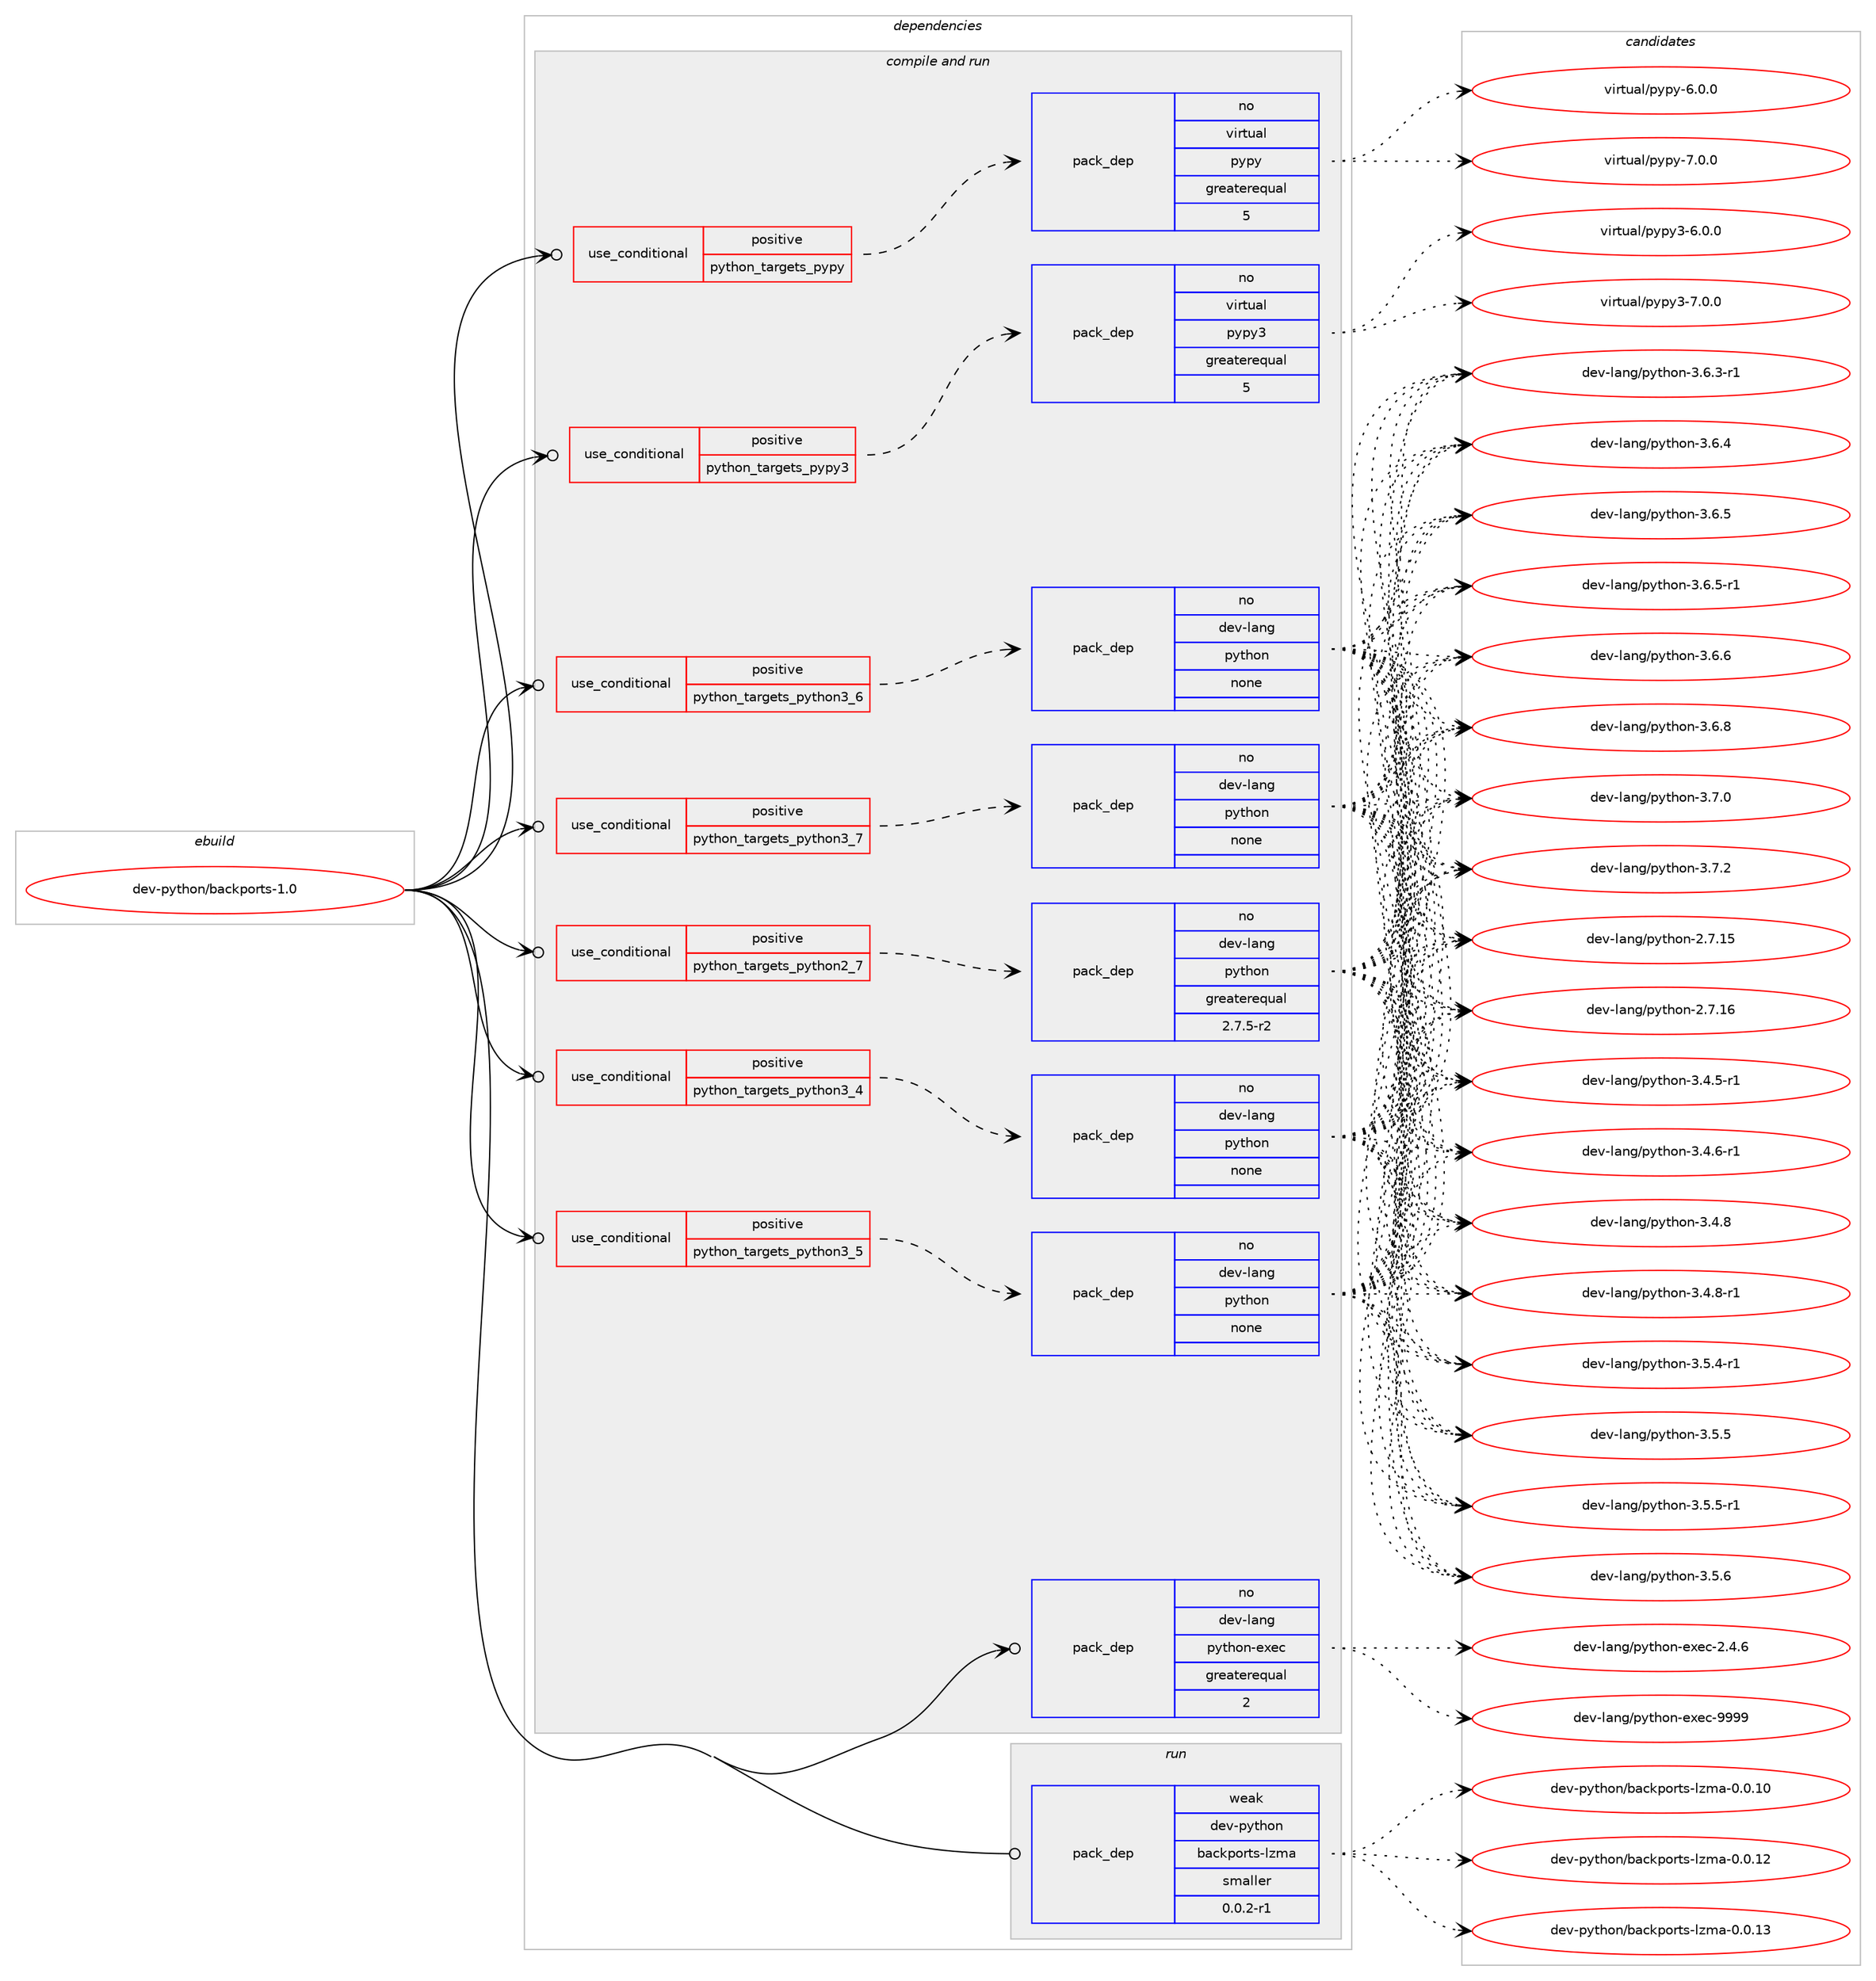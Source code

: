 digraph prolog {

# *************
# Graph options
# *************

newrank=true;
concentrate=true;
compound=true;
graph [rankdir=LR,fontname=Helvetica,fontsize=10,ranksep=1.5];#, ranksep=2.5, nodesep=0.2];
edge  [arrowhead=vee];
node  [fontname=Helvetica,fontsize=10];

# **********
# The ebuild
# **********

subgraph cluster_leftcol {
color=gray;
rank=same;
label=<<i>ebuild</i>>;
id [label="dev-python/backports-1.0", color=red, width=4, href="../dev-python/backports-1.0.svg"];
}

# ****************
# The dependencies
# ****************

subgraph cluster_midcol {
color=gray;
label=<<i>dependencies</i>>;
subgraph cluster_compile {
fillcolor="#eeeeee";
style=filled;
label=<<i>compile</i>>;
}
subgraph cluster_compileandrun {
fillcolor="#eeeeee";
style=filled;
label=<<i>compile and run</i>>;
subgraph cond371395 {
dependency1400202 [label=<<TABLE BORDER="0" CELLBORDER="1" CELLSPACING="0" CELLPADDING="4"><TR><TD ROWSPAN="3" CELLPADDING="10">use_conditional</TD></TR><TR><TD>positive</TD></TR><TR><TD>python_targets_pypy</TD></TR></TABLE>>, shape=none, color=red];
subgraph pack1005580 {
dependency1400203 [label=<<TABLE BORDER="0" CELLBORDER="1" CELLSPACING="0" CELLPADDING="4" WIDTH="220"><TR><TD ROWSPAN="6" CELLPADDING="30">pack_dep</TD></TR><TR><TD WIDTH="110">no</TD></TR><TR><TD>virtual</TD></TR><TR><TD>pypy</TD></TR><TR><TD>greaterequal</TD></TR><TR><TD>5</TD></TR></TABLE>>, shape=none, color=blue];
}
dependency1400202:e -> dependency1400203:w [weight=20,style="dashed",arrowhead="vee"];
}
id:e -> dependency1400202:w [weight=20,style="solid",arrowhead="odotvee"];
subgraph cond371396 {
dependency1400204 [label=<<TABLE BORDER="0" CELLBORDER="1" CELLSPACING="0" CELLPADDING="4"><TR><TD ROWSPAN="3" CELLPADDING="10">use_conditional</TD></TR><TR><TD>positive</TD></TR><TR><TD>python_targets_pypy3</TD></TR></TABLE>>, shape=none, color=red];
subgraph pack1005581 {
dependency1400205 [label=<<TABLE BORDER="0" CELLBORDER="1" CELLSPACING="0" CELLPADDING="4" WIDTH="220"><TR><TD ROWSPAN="6" CELLPADDING="30">pack_dep</TD></TR><TR><TD WIDTH="110">no</TD></TR><TR><TD>virtual</TD></TR><TR><TD>pypy3</TD></TR><TR><TD>greaterequal</TD></TR><TR><TD>5</TD></TR></TABLE>>, shape=none, color=blue];
}
dependency1400204:e -> dependency1400205:w [weight=20,style="dashed",arrowhead="vee"];
}
id:e -> dependency1400204:w [weight=20,style="solid",arrowhead="odotvee"];
subgraph cond371397 {
dependency1400206 [label=<<TABLE BORDER="0" CELLBORDER="1" CELLSPACING="0" CELLPADDING="4"><TR><TD ROWSPAN="3" CELLPADDING="10">use_conditional</TD></TR><TR><TD>positive</TD></TR><TR><TD>python_targets_python2_7</TD></TR></TABLE>>, shape=none, color=red];
subgraph pack1005582 {
dependency1400207 [label=<<TABLE BORDER="0" CELLBORDER="1" CELLSPACING="0" CELLPADDING="4" WIDTH="220"><TR><TD ROWSPAN="6" CELLPADDING="30">pack_dep</TD></TR><TR><TD WIDTH="110">no</TD></TR><TR><TD>dev-lang</TD></TR><TR><TD>python</TD></TR><TR><TD>greaterequal</TD></TR><TR><TD>2.7.5-r2</TD></TR></TABLE>>, shape=none, color=blue];
}
dependency1400206:e -> dependency1400207:w [weight=20,style="dashed",arrowhead="vee"];
}
id:e -> dependency1400206:w [weight=20,style="solid",arrowhead="odotvee"];
subgraph cond371398 {
dependency1400208 [label=<<TABLE BORDER="0" CELLBORDER="1" CELLSPACING="0" CELLPADDING="4"><TR><TD ROWSPAN="3" CELLPADDING="10">use_conditional</TD></TR><TR><TD>positive</TD></TR><TR><TD>python_targets_python3_4</TD></TR></TABLE>>, shape=none, color=red];
subgraph pack1005583 {
dependency1400209 [label=<<TABLE BORDER="0" CELLBORDER="1" CELLSPACING="0" CELLPADDING="4" WIDTH="220"><TR><TD ROWSPAN="6" CELLPADDING="30">pack_dep</TD></TR><TR><TD WIDTH="110">no</TD></TR><TR><TD>dev-lang</TD></TR><TR><TD>python</TD></TR><TR><TD>none</TD></TR><TR><TD></TD></TR></TABLE>>, shape=none, color=blue];
}
dependency1400208:e -> dependency1400209:w [weight=20,style="dashed",arrowhead="vee"];
}
id:e -> dependency1400208:w [weight=20,style="solid",arrowhead="odotvee"];
subgraph cond371399 {
dependency1400210 [label=<<TABLE BORDER="0" CELLBORDER="1" CELLSPACING="0" CELLPADDING="4"><TR><TD ROWSPAN="3" CELLPADDING="10">use_conditional</TD></TR><TR><TD>positive</TD></TR><TR><TD>python_targets_python3_5</TD></TR></TABLE>>, shape=none, color=red];
subgraph pack1005584 {
dependency1400211 [label=<<TABLE BORDER="0" CELLBORDER="1" CELLSPACING="0" CELLPADDING="4" WIDTH="220"><TR><TD ROWSPAN="6" CELLPADDING="30">pack_dep</TD></TR><TR><TD WIDTH="110">no</TD></TR><TR><TD>dev-lang</TD></TR><TR><TD>python</TD></TR><TR><TD>none</TD></TR><TR><TD></TD></TR></TABLE>>, shape=none, color=blue];
}
dependency1400210:e -> dependency1400211:w [weight=20,style="dashed",arrowhead="vee"];
}
id:e -> dependency1400210:w [weight=20,style="solid",arrowhead="odotvee"];
subgraph cond371400 {
dependency1400212 [label=<<TABLE BORDER="0" CELLBORDER="1" CELLSPACING="0" CELLPADDING="4"><TR><TD ROWSPAN="3" CELLPADDING="10">use_conditional</TD></TR><TR><TD>positive</TD></TR><TR><TD>python_targets_python3_6</TD></TR></TABLE>>, shape=none, color=red];
subgraph pack1005585 {
dependency1400213 [label=<<TABLE BORDER="0" CELLBORDER="1" CELLSPACING="0" CELLPADDING="4" WIDTH="220"><TR><TD ROWSPAN="6" CELLPADDING="30">pack_dep</TD></TR><TR><TD WIDTH="110">no</TD></TR><TR><TD>dev-lang</TD></TR><TR><TD>python</TD></TR><TR><TD>none</TD></TR><TR><TD></TD></TR></TABLE>>, shape=none, color=blue];
}
dependency1400212:e -> dependency1400213:w [weight=20,style="dashed",arrowhead="vee"];
}
id:e -> dependency1400212:w [weight=20,style="solid",arrowhead="odotvee"];
subgraph cond371401 {
dependency1400214 [label=<<TABLE BORDER="0" CELLBORDER="1" CELLSPACING="0" CELLPADDING="4"><TR><TD ROWSPAN="3" CELLPADDING="10">use_conditional</TD></TR><TR><TD>positive</TD></TR><TR><TD>python_targets_python3_7</TD></TR></TABLE>>, shape=none, color=red];
subgraph pack1005586 {
dependency1400215 [label=<<TABLE BORDER="0" CELLBORDER="1" CELLSPACING="0" CELLPADDING="4" WIDTH="220"><TR><TD ROWSPAN="6" CELLPADDING="30">pack_dep</TD></TR><TR><TD WIDTH="110">no</TD></TR><TR><TD>dev-lang</TD></TR><TR><TD>python</TD></TR><TR><TD>none</TD></TR><TR><TD></TD></TR></TABLE>>, shape=none, color=blue];
}
dependency1400214:e -> dependency1400215:w [weight=20,style="dashed",arrowhead="vee"];
}
id:e -> dependency1400214:w [weight=20,style="solid",arrowhead="odotvee"];
subgraph pack1005587 {
dependency1400216 [label=<<TABLE BORDER="0" CELLBORDER="1" CELLSPACING="0" CELLPADDING="4" WIDTH="220"><TR><TD ROWSPAN="6" CELLPADDING="30">pack_dep</TD></TR><TR><TD WIDTH="110">no</TD></TR><TR><TD>dev-lang</TD></TR><TR><TD>python-exec</TD></TR><TR><TD>greaterequal</TD></TR><TR><TD>2</TD></TR></TABLE>>, shape=none, color=blue];
}
id:e -> dependency1400216:w [weight=20,style="solid",arrowhead="odotvee"];
}
subgraph cluster_run {
fillcolor="#eeeeee";
style=filled;
label=<<i>run</i>>;
subgraph pack1005588 {
dependency1400217 [label=<<TABLE BORDER="0" CELLBORDER="1" CELLSPACING="0" CELLPADDING="4" WIDTH="220"><TR><TD ROWSPAN="6" CELLPADDING="30">pack_dep</TD></TR><TR><TD WIDTH="110">weak</TD></TR><TR><TD>dev-python</TD></TR><TR><TD>backports-lzma</TD></TR><TR><TD>smaller</TD></TR><TR><TD>0.0.2-r1</TD></TR></TABLE>>, shape=none, color=blue];
}
id:e -> dependency1400217:w [weight=20,style="solid",arrowhead="odot"];
}
}

# **************
# The candidates
# **************

subgraph cluster_choices {
rank=same;
color=gray;
label=<<i>candidates</i>>;

subgraph choice1005580 {
color=black;
nodesep=1;
choice1181051141161179710847112121112121455446484648 [label="virtual/pypy-6.0.0", color=red, width=4,href="../virtual/pypy-6.0.0.svg"];
choice1181051141161179710847112121112121455546484648 [label="virtual/pypy-7.0.0", color=red, width=4,href="../virtual/pypy-7.0.0.svg"];
dependency1400203:e -> choice1181051141161179710847112121112121455446484648:w [style=dotted,weight="100"];
dependency1400203:e -> choice1181051141161179710847112121112121455546484648:w [style=dotted,weight="100"];
}
subgraph choice1005581 {
color=black;
nodesep=1;
choice118105114116117971084711212111212151455446484648 [label="virtual/pypy3-6.0.0", color=red, width=4,href="../virtual/pypy3-6.0.0.svg"];
choice118105114116117971084711212111212151455546484648 [label="virtual/pypy3-7.0.0", color=red, width=4,href="../virtual/pypy3-7.0.0.svg"];
dependency1400205:e -> choice118105114116117971084711212111212151455446484648:w [style=dotted,weight="100"];
dependency1400205:e -> choice118105114116117971084711212111212151455546484648:w [style=dotted,weight="100"];
}
subgraph choice1005582 {
color=black;
nodesep=1;
choice10010111845108971101034711212111610411111045504655464953 [label="dev-lang/python-2.7.15", color=red, width=4,href="../dev-lang/python-2.7.15.svg"];
choice10010111845108971101034711212111610411111045504655464954 [label="dev-lang/python-2.7.16", color=red, width=4,href="../dev-lang/python-2.7.16.svg"];
choice1001011184510897110103471121211161041111104551465246534511449 [label="dev-lang/python-3.4.5-r1", color=red, width=4,href="../dev-lang/python-3.4.5-r1.svg"];
choice1001011184510897110103471121211161041111104551465246544511449 [label="dev-lang/python-3.4.6-r1", color=red, width=4,href="../dev-lang/python-3.4.6-r1.svg"];
choice100101118451089711010347112121116104111110455146524656 [label="dev-lang/python-3.4.8", color=red, width=4,href="../dev-lang/python-3.4.8.svg"];
choice1001011184510897110103471121211161041111104551465246564511449 [label="dev-lang/python-3.4.8-r1", color=red, width=4,href="../dev-lang/python-3.4.8-r1.svg"];
choice1001011184510897110103471121211161041111104551465346524511449 [label="dev-lang/python-3.5.4-r1", color=red, width=4,href="../dev-lang/python-3.5.4-r1.svg"];
choice100101118451089711010347112121116104111110455146534653 [label="dev-lang/python-3.5.5", color=red, width=4,href="../dev-lang/python-3.5.5.svg"];
choice1001011184510897110103471121211161041111104551465346534511449 [label="dev-lang/python-3.5.5-r1", color=red, width=4,href="../dev-lang/python-3.5.5-r1.svg"];
choice100101118451089711010347112121116104111110455146534654 [label="dev-lang/python-3.5.6", color=red, width=4,href="../dev-lang/python-3.5.6.svg"];
choice1001011184510897110103471121211161041111104551465446514511449 [label="dev-lang/python-3.6.3-r1", color=red, width=4,href="../dev-lang/python-3.6.3-r1.svg"];
choice100101118451089711010347112121116104111110455146544652 [label="dev-lang/python-3.6.4", color=red, width=4,href="../dev-lang/python-3.6.4.svg"];
choice100101118451089711010347112121116104111110455146544653 [label="dev-lang/python-3.6.5", color=red, width=4,href="../dev-lang/python-3.6.5.svg"];
choice1001011184510897110103471121211161041111104551465446534511449 [label="dev-lang/python-3.6.5-r1", color=red, width=4,href="../dev-lang/python-3.6.5-r1.svg"];
choice100101118451089711010347112121116104111110455146544654 [label="dev-lang/python-3.6.6", color=red, width=4,href="../dev-lang/python-3.6.6.svg"];
choice100101118451089711010347112121116104111110455146544656 [label="dev-lang/python-3.6.8", color=red, width=4,href="../dev-lang/python-3.6.8.svg"];
choice100101118451089711010347112121116104111110455146554648 [label="dev-lang/python-3.7.0", color=red, width=4,href="../dev-lang/python-3.7.0.svg"];
choice100101118451089711010347112121116104111110455146554650 [label="dev-lang/python-3.7.2", color=red, width=4,href="../dev-lang/python-3.7.2.svg"];
dependency1400207:e -> choice10010111845108971101034711212111610411111045504655464953:w [style=dotted,weight="100"];
dependency1400207:e -> choice10010111845108971101034711212111610411111045504655464954:w [style=dotted,weight="100"];
dependency1400207:e -> choice1001011184510897110103471121211161041111104551465246534511449:w [style=dotted,weight="100"];
dependency1400207:e -> choice1001011184510897110103471121211161041111104551465246544511449:w [style=dotted,weight="100"];
dependency1400207:e -> choice100101118451089711010347112121116104111110455146524656:w [style=dotted,weight="100"];
dependency1400207:e -> choice1001011184510897110103471121211161041111104551465246564511449:w [style=dotted,weight="100"];
dependency1400207:e -> choice1001011184510897110103471121211161041111104551465346524511449:w [style=dotted,weight="100"];
dependency1400207:e -> choice100101118451089711010347112121116104111110455146534653:w [style=dotted,weight="100"];
dependency1400207:e -> choice1001011184510897110103471121211161041111104551465346534511449:w [style=dotted,weight="100"];
dependency1400207:e -> choice100101118451089711010347112121116104111110455146534654:w [style=dotted,weight="100"];
dependency1400207:e -> choice1001011184510897110103471121211161041111104551465446514511449:w [style=dotted,weight="100"];
dependency1400207:e -> choice100101118451089711010347112121116104111110455146544652:w [style=dotted,weight="100"];
dependency1400207:e -> choice100101118451089711010347112121116104111110455146544653:w [style=dotted,weight="100"];
dependency1400207:e -> choice1001011184510897110103471121211161041111104551465446534511449:w [style=dotted,weight="100"];
dependency1400207:e -> choice100101118451089711010347112121116104111110455146544654:w [style=dotted,weight="100"];
dependency1400207:e -> choice100101118451089711010347112121116104111110455146544656:w [style=dotted,weight="100"];
dependency1400207:e -> choice100101118451089711010347112121116104111110455146554648:w [style=dotted,weight="100"];
dependency1400207:e -> choice100101118451089711010347112121116104111110455146554650:w [style=dotted,weight="100"];
}
subgraph choice1005583 {
color=black;
nodesep=1;
choice10010111845108971101034711212111610411111045504655464953 [label="dev-lang/python-2.7.15", color=red, width=4,href="../dev-lang/python-2.7.15.svg"];
choice10010111845108971101034711212111610411111045504655464954 [label="dev-lang/python-2.7.16", color=red, width=4,href="../dev-lang/python-2.7.16.svg"];
choice1001011184510897110103471121211161041111104551465246534511449 [label="dev-lang/python-3.4.5-r1", color=red, width=4,href="../dev-lang/python-3.4.5-r1.svg"];
choice1001011184510897110103471121211161041111104551465246544511449 [label="dev-lang/python-3.4.6-r1", color=red, width=4,href="../dev-lang/python-3.4.6-r1.svg"];
choice100101118451089711010347112121116104111110455146524656 [label="dev-lang/python-3.4.8", color=red, width=4,href="../dev-lang/python-3.4.8.svg"];
choice1001011184510897110103471121211161041111104551465246564511449 [label="dev-lang/python-3.4.8-r1", color=red, width=4,href="../dev-lang/python-3.4.8-r1.svg"];
choice1001011184510897110103471121211161041111104551465346524511449 [label="dev-lang/python-3.5.4-r1", color=red, width=4,href="../dev-lang/python-3.5.4-r1.svg"];
choice100101118451089711010347112121116104111110455146534653 [label="dev-lang/python-3.5.5", color=red, width=4,href="../dev-lang/python-3.5.5.svg"];
choice1001011184510897110103471121211161041111104551465346534511449 [label="dev-lang/python-3.5.5-r1", color=red, width=4,href="../dev-lang/python-3.5.5-r1.svg"];
choice100101118451089711010347112121116104111110455146534654 [label="dev-lang/python-3.5.6", color=red, width=4,href="../dev-lang/python-3.5.6.svg"];
choice1001011184510897110103471121211161041111104551465446514511449 [label="dev-lang/python-3.6.3-r1", color=red, width=4,href="../dev-lang/python-3.6.3-r1.svg"];
choice100101118451089711010347112121116104111110455146544652 [label="dev-lang/python-3.6.4", color=red, width=4,href="../dev-lang/python-3.6.4.svg"];
choice100101118451089711010347112121116104111110455146544653 [label="dev-lang/python-3.6.5", color=red, width=4,href="../dev-lang/python-3.6.5.svg"];
choice1001011184510897110103471121211161041111104551465446534511449 [label="dev-lang/python-3.6.5-r1", color=red, width=4,href="../dev-lang/python-3.6.5-r1.svg"];
choice100101118451089711010347112121116104111110455146544654 [label="dev-lang/python-3.6.6", color=red, width=4,href="../dev-lang/python-3.6.6.svg"];
choice100101118451089711010347112121116104111110455146544656 [label="dev-lang/python-3.6.8", color=red, width=4,href="../dev-lang/python-3.6.8.svg"];
choice100101118451089711010347112121116104111110455146554648 [label="dev-lang/python-3.7.0", color=red, width=4,href="../dev-lang/python-3.7.0.svg"];
choice100101118451089711010347112121116104111110455146554650 [label="dev-lang/python-3.7.2", color=red, width=4,href="../dev-lang/python-3.7.2.svg"];
dependency1400209:e -> choice10010111845108971101034711212111610411111045504655464953:w [style=dotted,weight="100"];
dependency1400209:e -> choice10010111845108971101034711212111610411111045504655464954:w [style=dotted,weight="100"];
dependency1400209:e -> choice1001011184510897110103471121211161041111104551465246534511449:w [style=dotted,weight="100"];
dependency1400209:e -> choice1001011184510897110103471121211161041111104551465246544511449:w [style=dotted,weight="100"];
dependency1400209:e -> choice100101118451089711010347112121116104111110455146524656:w [style=dotted,weight="100"];
dependency1400209:e -> choice1001011184510897110103471121211161041111104551465246564511449:w [style=dotted,weight="100"];
dependency1400209:e -> choice1001011184510897110103471121211161041111104551465346524511449:w [style=dotted,weight="100"];
dependency1400209:e -> choice100101118451089711010347112121116104111110455146534653:w [style=dotted,weight="100"];
dependency1400209:e -> choice1001011184510897110103471121211161041111104551465346534511449:w [style=dotted,weight="100"];
dependency1400209:e -> choice100101118451089711010347112121116104111110455146534654:w [style=dotted,weight="100"];
dependency1400209:e -> choice1001011184510897110103471121211161041111104551465446514511449:w [style=dotted,weight="100"];
dependency1400209:e -> choice100101118451089711010347112121116104111110455146544652:w [style=dotted,weight="100"];
dependency1400209:e -> choice100101118451089711010347112121116104111110455146544653:w [style=dotted,weight="100"];
dependency1400209:e -> choice1001011184510897110103471121211161041111104551465446534511449:w [style=dotted,weight="100"];
dependency1400209:e -> choice100101118451089711010347112121116104111110455146544654:w [style=dotted,weight="100"];
dependency1400209:e -> choice100101118451089711010347112121116104111110455146544656:w [style=dotted,weight="100"];
dependency1400209:e -> choice100101118451089711010347112121116104111110455146554648:w [style=dotted,weight="100"];
dependency1400209:e -> choice100101118451089711010347112121116104111110455146554650:w [style=dotted,weight="100"];
}
subgraph choice1005584 {
color=black;
nodesep=1;
choice10010111845108971101034711212111610411111045504655464953 [label="dev-lang/python-2.7.15", color=red, width=4,href="../dev-lang/python-2.7.15.svg"];
choice10010111845108971101034711212111610411111045504655464954 [label="dev-lang/python-2.7.16", color=red, width=4,href="../dev-lang/python-2.7.16.svg"];
choice1001011184510897110103471121211161041111104551465246534511449 [label="dev-lang/python-3.4.5-r1", color=red, width=4,href="../dev-lang/python-3.4.5-r1.svg"];
choice1001011184510897110103471121211161041111104551465246544511449 [label="dev-lang/python-3.4.6-r1", color=red, width=4,href="../dev-lang/python-3.4.6-r1.svg"];
choice100101118451089711010347112121116104111110455146524656 [label="dev-lang/python-3.4.8", color=red, width=4,href="../dev-lang/python-3.4.8.svg"];
choice1001011184510897110103471121211161041111104551465246564511449 [label="dev-lang/python-3.4.8-r1", color=red, width=4,href="../dev-lang/python-3.4.8-r1.svg"];
choice1001011184510897110103471121211161041111104551465346524511449 [label="dev-lang/python-3.5.4-r1", color=red, width=4,href="../dev-lang/python-3.5.4-r1.svg"];
choice100101118451089711010347112121116104111110455146534653 [label="dev-lang/python-3.5.5", color=red, width=4,href="../dev-lang/python-3.5.5.svg"];
choice1001011184510897110103471121211161041111104551465346534511449 [label="dev-lang/python-3.5.5-r1", color=red, width=4,href="../dev-lang/python-3.5.5-r1.svg"];
choice100101118451089711010347112121116104111110455146534654 [label="dev-lang/python-3.5.6", color=red, width=4,href="../dev-lang/python-3.5.6.svg"];
choice1001011184510897110103471121211161041111104551465446514511449 [label="dev-lang/python-3.6.3-r1", color=red, width=4,href="../dev-lang/python-3.6.3-r1.svg"];
choice100101118451089711010347112121116104111110455146544652 [label="dev-lang/python-3.6.4", color=red, width=4,href="../dev-lang/python-3.6.4.svg"];
choice100101118451089711010347112121116104111110455146544653 [label="dev-lang/python-3.6.5", color=red, width=4,href="../dev-lang/python-3.6.5.svg"];
choice1001011184510897110103471121211161041111104551465446534511449 [label="dev-lang/python-3.6.5-r1", color=red, width=4,href="../dev-lang/python-3.6.5-r1.svg"];
choice100101118451089711010347112121116104111110455146544654 [label="dev-lang/python-3.6.6", color=red, width=4,href="../dev-lang/python-3.6.6.svg"];
choice100101118451089711010347112121116104111110455146544656 [label="dev-lang/python-3.6.8", color=red, width=4,href="../dev-lang/python-3.6.8.svg"];
choice100101118451089711010347112121116104111110455146554648 [label="dev-lang/python-3.7.0", color=red, width=4,href="../dev-lang/python-3.7.0.svg"];
choice100101118451089711010347112121116104111110455146554650 [label="dev-lang/python-3.7.2", color=red, width=4,href="../dev-lang/python-3.7.2.svg"];
dependency1400211:e -> choice10010111845108971101034711212111610411111045504655464953:w [style=dotted,weight="100"];
dependency1400211:e -> choice10010111845108971101034711212111610411111045504655464954:w [style=dotted,weight="100"];
dependency1400211:e -> choice1001011184510897110103471121211161041111104551465246534511449:w [style=dotted,weight="100"];
dependency1400211:e -> choice1001011184510897110103471121211161041111104551465246544511449:w [style=dotted,weight="100"];
dependency1400211:e -> choice100101118451089711010347112121116104111110455146524656:w [style=dotted,weight="100"];
dependency1400211:e -> choice1001011184510897110103471121211161041111104551465246564511449:w [style=dotted,weight="100"];
dependency1400211:e -> choice1001011184510897110103471121211161041111104551465346524511449:w [style=dotted,weight="100"];
dependency1400211:e -> choice100101118451089711010347112121116104111110455146534653:w [style=dotted,weight="100"];
dependency1400211:e -> choice1001011184510897110103471121211161041111104551465346534511449:w [style=dotted,weight="100"];
dependency1400211:e -> choice100101118451089711010347112121116104111110455146534654:w [style=dotted,weight="100"];
dependency1400211:e -> choice1001011184510897110103471121211161041111104551465446514511449:w [style=dotted,weight="100"];
dependency1400211:e -> choice100101118451089711010347112121116104111110455146544652:w [style=dotted,weight="100"];
dependency1400211:e -> choice100101118451089711010347112121116104111110455146544653:w [style=dotted,weight="100"];
dependency1400211:e -> choice1001011184510897110103471121211161041111104551465446534511449:w [style=dotted,weight="100"];
dependency1400211:e -> choice100101118451089711010347112121116104111110455146544654:w [style=dotted,weight="100"];
dependency1400211:e -> choice100101118451089711010347112121116104111110455146544656:w [style=dotted,weight="100"];
dependency1400211:e -> choice100101118451089711010347112121116104111110455146554648:w [style=dotted,weight="100"];
dependency1400211:e -> choice100101118451089711010347112121116104111110455146554650:w [style=dotted,weight="100"];
}
subgraph choice1005585 {
color=black;
nodesep=1;
choice10010111845108971101034711212111610411111045504655464953 [label="dev-lang/python-2.7.15", color=red, width=4,href="../dev-lang/python-2.7.15.svg"];
choice10010111845108971101034711212111610411111045504655464954 [label="dev-lang/python-2.7.16", color=red, width=4,href="../dev-lang/python-2.7.16.svg"];
choice1001011184510897110103471121211161041111104551465246534511449 [label="dev-lang/python-3.4.5-r1", color=red, width=4,href="../dev-lang/python-3.4.5-r1.svg"];
choice1001011184510897110103471121211161041111104551465246544511449 [label="dev-lang/python-3.4.6-r1", color=red, width=4,href="../dev-lang/python-3.4.6-r1.svg"];
choice100101118451089711010347112121116104111110455146524656 [label="dev-lang/python-3.4.8", color=red, width=4,href="../dev-lang/python-3.4.8.svg"];
choice1001011184510897110103471121211161041111104551465246564511449 [label="dev-lang/python-3.4.8-r1", color=red, width=4,href="../dev-lang/python-3.4.8-r1.svg"];
choice1001011184510897110103471121211161041111104551465346524511449 [label="dev-lang/python-3.5.4-r1", color=red, width=4,href="../dev-lang/python-3.5.4-r1.svg"];
choice100101118451089711010347112121116104111110455146534653 [label="dev-lang/python-3.5.5", color=red, width=4,href="../dev-lang/python-3.5.5.svg"];
choice1001011184510897110103471121211161041111104551465346534511449 [label="dev-lang/python-3.5.5-r1", color=red, width=4,href="../dev-lang/python-3.5.5-r1.svg"];
choice100101118451089711010347112121116104111110455146534654 [label="dev-lang/python-3.5.6", color=red, width=4,href="../dev-lang/python-3.5.6.svg"];
choice1001011184510897110103471121211161041111104551465446514511449 [label="dev-lang/python-3.6.3-r1", color=red, width=4,href="../dev-lang/python-3.6.3-r1.svg"];
choice100101118451089711010347112121116104111110455146544652 [label="dev-lang/python-3.6.4", color=red, width=4,href="../dev-lang/python-3.6.4.svg"];
choice100101118451089711010347112121116104111110455146544653 [label="dev-lang/python-3.6.5", color=red, width=4,href="../dev-lang/python-3.6.5.svg"];
choice1001011184510897110103471121211161041111104551465446534511449 [label="dev-lang/python-3.6.5-r1", color=red, width=4,href="../dev-lang/python-3.6.5-r1.svg"];
choice100101118451089711010347112121116104111110455146544654 [label="dev-lang/python-3.6.6", color=red, width=4,href="../dev-lang/python-3.6.6.svg"];
choice100101118451089711010347112121116104111110455146544656 [label="dev-lang/python-3.6.8", color=red, width=4,href="../dev-lang/python-3.6.8.svg"];
choice100101118451089711010347112121116104111110455146554648 [label="dev-lang/python-3.7.0", color=red, width=4,href="../dev-lang/python-3.7.0.svg"];
choice100101118451089711010347112121116104111110455146554650 [label="dev-lang/python-3.7.2", color=red, width=4,href="../dev-lang/python-3.7.2.svg"];
dependency1400213:e -> choice10010111845108971101034711212111610411111045504655464953:w [style=dotted,weight="100"];
dependency1400213:e -> choice10010111845108971101034711212111610411111045504655464954:w [style=dotted,weight="100"];
dependency1400213:e -> choice1001011184510897110103471121211161041111104551465246534511449:w [style=dotted,weight="100"];
dependency1400213:e -> choice1001011184510897110103471121211161041111104551465246544511449:w [style=dotted,weight="100"];
dependency1400213:e -> choice100101118451089711010347112121116104111110455146524656:w [style=dotted,weight="100"];
dependency1400213:e -> choice1001011184510897110103471121211161041111104551465246564511449:w [style=dotted,weight="100"];
dependency1400213:e -> choice1001011184510897110103471121211161041111104551465346524511449:w [style=dotted,weight="100"];
dependency1400213:e -> choice100101118451089711010347112121116104111110455146534653:w [style=dotted,weight="100"];
dependency1400213:e -> choice1001011184510897110103471121211161041111104551465346534511449:w [style=dotted,weight="100"];
dependency1400213:e -> choice100101118451089711010347112121116104111110455146534654:w [style=dotted,weight="100"];
dependency1400213:e -> choice1001011184510897110103471121211161041111104551465446514511449:w [style=dotted,weight="100"];
dependency1400213:e -> choice100101118451089711010347112121116104111110455146544652:w [style=dotted,weight="100"];
dependency1400213:e -> choice100101118451089711010347112121116104111110455146544653:w [style=dotted,weight="100"];
dependency1400213:e -> choice1001011184510897110103471121211161041111104551465446534511449:w [style=dotted,weight="100"];
dependency1400213:e -> choice100101118451089711010347112121116104111110455146544654:w [style=dotted,weight="100"];
dependency1400213:e -> choice100101118451089711010347112121116104111110455146544656:w [style=dotted,weight="100"];
dependency1400213:e -> choice100101118451089711010347112121116104111110455146554648:w [style=dotted,weight="100"];
dependency1400213:e -> choice100101118451089711010347112121116104111110455146554650:w [style=dotted,weight="100"];
}
subgraph choice1005586 {
color=black;
nodesep=1;
choice10010111845108971101034711212111610411111045504655464953 [label="dev-lang/python-2.7.15", color=red, width=4,href="../dev-lang/python-2.7.15.svg"];
choice10010111845108971101034711212111610411111045504655464954 [label="dev-lang/python-2.7.16", color=red, width=4,href="../dev-lang/python-2.7.16.svg"];
choice1001011184510897110103471121211161041111104551465246534511449 [label="dev-lang/python-3.4.5-r1", color=red, width=4,href="../dev-lang/python-3.4.5-r1.svg"];
choice1001011184510897110103471121211161041111104551465246544511449 [label="dev-lang/python-3.4.6-r1", color=red, width=4,href="../dev-lang/python-3.4.6-r1.svg"];
choice100101118451089711010347112121116104111110455146524656 [label="dev-lang/python-3.4.8", color=red, width=4,href="../dev-lang/python-3.4.8.svg"];
choice1001011184510897110103471121211161041111104551465246564511449 [label="dev-lang/python-3.4.8-r1", color=red, width=4,href="../dev-lang/python-3.4.8-r1.svg"];
choice1001011184510897110103471121211161041111104551465346524511449 [label="dev-lang/python-3.5.4-r1", color=red, width=4,href="../dev-lang/python-3.5.4-r1.svg"];
choice100101118451089711010347112121116104111110455146534653 [label="dev-lang/python-3.5.5", color=red, width=4,href="../dev-lang/python-3.5.5.svg"];
choice1001011184510897110103471121211161041111104551465346534511449 [label="dev-lang/python-3.5.5-r1", color=red, width=4,href="../dev-lang/python-3.5.5-r1.svg"];
choice100101118451089711010347112121116104111110455146534654 [label="dev-lang/python-3.5.6", color=red, width=4,href="../dev-lang/python-3.5.6.svg"];
choice1001011184510897110103471121211161041111104551465446514511449 [label="dev-lang/python-3.6.3-r1", color=red, width=4,href="../dev-lang/python-3.6.3-r1.svg"];
choice100101118451089711010347112121116104111110455146544652 [label="dev-lang/python-3.6.4", color=red, width=4,href="../dev-lang/python-3.6.4.svg"];
choice100101118451089711010347112121116104111110455146544653 [label="dev-lang/python-3.6.5", color=red, width=4,href="../dev-lang/python-3.6.5.svg"];
choice1001011184510897110103471121211161041111104551465446534511449 [label="dev-lang/python-3.6.5-r1", color=red, width=4,href="../dev-lang/python-3.6.5-r1.svg"];
choice100101118451089711010347112121116104111110455146544654 [label="dev-lang/python-3.6.6", color=red, width=4,href="../dev-lang/python-3.6.6.svg"];
choice100101118451089711010347112121116104111110455146544656 [label="dev-lang/python-3.6.8", color=red, width=4,href="../dev-lang/python-3.6.8.svg"];
choice100101118451089711010347112121116104111110455146554648 [label="dev-lang/python-3.7.0", color=red, width=4,href="../dev-lang/python-3.7.0.svg"];
choice100101118451089711010347112121116104111110455146554650 [label="dev-lang/python-3.7.2", color=red, width=4,href="../dev-lang/python-3.7.2.svg"];
dependency1400215:e -> choice10010111845108971101034711212111610411111045504655464953:w [style=dotted,weight="100"];
dependency1400215:e -> choice10010111845108971101034711212111610411111045504655464954:w [style=dotted,weight="100"];
dependency1400215:e -> choice1001011184510897110103471121211161041111104551465246534511449:w [style=dotted,weight="100"];
dependency1400215:e -> choice1001011184510897110103471121211161041111104551465246544511449:w [style=dotted,weight="100"];
dependency1400215:e -> choice100101118451089711010347112121116104111110455146524656:w [style=dotted,weight="100"];
dependency1400215:e -> choice1001011184510897110103471121211161041111104551465246564511449:w [style=dotted,weight="100"];
dependency1400215:e -> choice1001011184510897110103471121211161041111104551465346524511449:w [style=dotted,weight="100"];
dependency1400215:e -> choice100101118451089711010347112121116104111110455146534653:w [style=dotted,weight="100"];
dependency1400215:e -> choice1001011184510897110103471121211161041111104551465346534511449:w [style=dotted,weight="100"];
dependency1400215:e -> choice100101118451089711010347112121116104111110455146534654:w [style=dotted,weight="100"];
dependency1400215:e -> choice1001011184510897110103471121211161041111104551465446514511449:w [style=dotted,weight="100"];
dependency1400215:e -> choice100101118451089711010347112121116104111110455146544652:w [style=dotted,weight="100"];
dependency1400215:e -> choice100101118451089711010347112121116104111110455146544653:w [style=dotted,weight="100"];
dependency1400215:e -> choice1001011184510897110103471121211161041111104551465446534511449:w [style=dotted,weight="100"];
dependency1400215:e -> choice100101118451089711010347112121116104111110455146544654:w [style=dotted,weight="100"];
dependency1400215:e -> choice100101118451089711010347112121116104111110455146544656:w [style=dotted,weight="100"];
dependency1400215:e -> choice100101118451089711010347112121116104111110455146554648:w [style=dotted,weight="100"];
dependency1400215:e -> choice100101118451089711010347112121116104111110455146554650:w [style=dotted,weight="100"];
}
subgraph choice1005587 {
color=black;
nodesep=1;
choice1001011184510897110103471121211161041111104510112010199455046524654 [label="dev-lang/python-exec-2.4.6", color=red, width=4,href="../dev-lang/python-exec-2.4.6.svg"];
choice10010111845108971101034711212111610411111045101120101994557575757 [label="dev-lang/python-exec-9999", color=red, width=4,href="../dev-lang/python-exec-9999.svg"];
dependency1400216:e -> choice1001011184510897110103471121211161041111104510112010199455046524654:w [style=dotted,weight="100"];
dependency1400216:e -> choice10010111845108971101034711212111610411111045101120101994557575757:w [style=dotted,weight="100"];
}
subgraph choice1005588 {
color=black;
nodesep=1;
choice1001011184511212111610411111047989799107112111114116115451081221099745484648464948 [label="dev-python/backports-lzma-0.0.10", color=red, width=4,href="../dev-python/backports-lzma-0.0.10.svg"];
choice1001011184511212111610411111047989799107112111114116115451081221099745484648464950 [label="dev-python/backports-lzma-0.0.12", color=red, width=4,href="../dev-python/backports-lzma-0.0.12.svg"];
choice1001011184511212111610411111047989799107112111114116115451081221099745484648464951 [label="dev-python/backports-lzma-0.0.13", color=red, width=4,href="../dev-python/backports-lzma-0.0.13.svg"];
dependency1400217:e -> choice1001011184511212111610411111047989799107112111114116115451081221099745484648464948:w [style=dotted,weight="100"];
dependency1400217:e -> choice1001011184511212111610411111047989799107112111114116115451081221099745484648464950:w [style=dotted,weight="100"];
dependency1400217:e -> choice1001011184511212111610411111047989799107112111114116115451081221099745484648464951:w [style=dotted,weight="100"];
}
}

}
